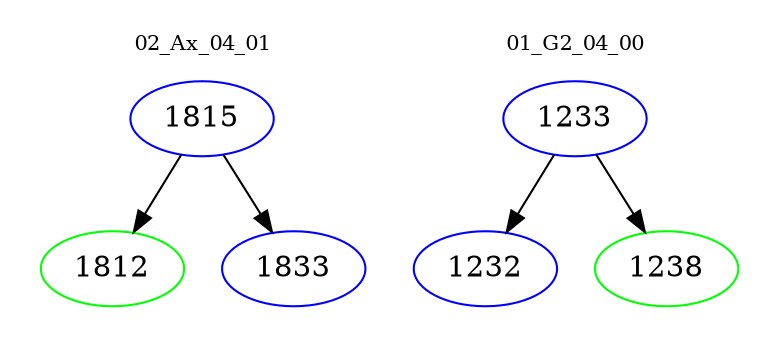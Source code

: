 digraph{
subgraph cluster_0 {
color = white
label = "02_Ax_04_01";
fontsize=10;
T0_1815 [label="1815", color="blue"]
T0_1815 -> T0_1812 [color="black"]
T0_1812 [label="1812", color="green"]
T0_1815 -> T0_1833 [color="black"]
T0_1833 [label="1833", color="blue"]
}
subgraph cluster_1 {
color = white
label = "01_G2_04_00";
fontsize=10;
T1_1233 [label="1233", color="blue"]
T1_1233 -> T1_1232 [color="black"]
T1_1232 [label="1232", color="blue"]
T1_1233 -> T1_1238 [color="black"]
T1_1238 [label="1238", color="green"]
}
}
